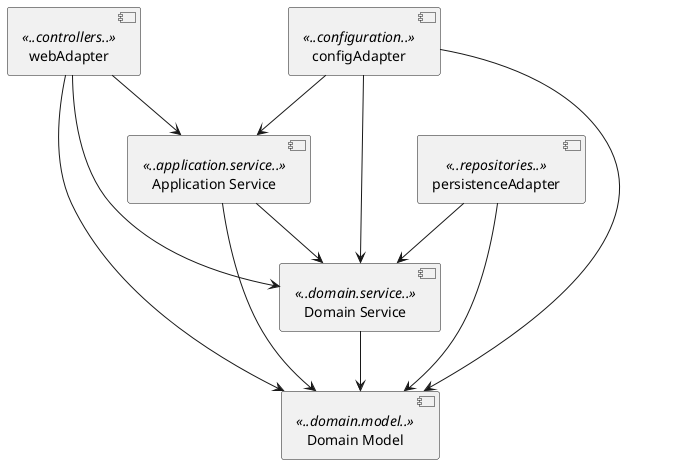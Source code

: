 @startuml
'https://plantuml.com/class-diagram
[Domain Model] <<..domain.model..>>
[Domain Service] <<..domain.service..>>
[Application Service] <<..application.service..>>
[webAdapter] <<..controllers..>>
[persistenceAdapter] <<..repositories..>>
[configAdapter] <<..configuration..>>

[webAdapter] --> [Application Service]
[webAdapter] --> [Domain Model]
[webAdapter] --> [Domain Service]
[persistenceAdapter] --> [Domain Service]
[persistenceAdapter] --> [Domain Model]
[configAdapter] --> [Application Service]
[configAdapter] --> [Domain Service]
[configAdapter] --> [Domain Model]
[Domain Service] --> [Domain Model]
[Application Service] --> [Domain Service]
[Application Service] --> [Domain Model]

@enduml